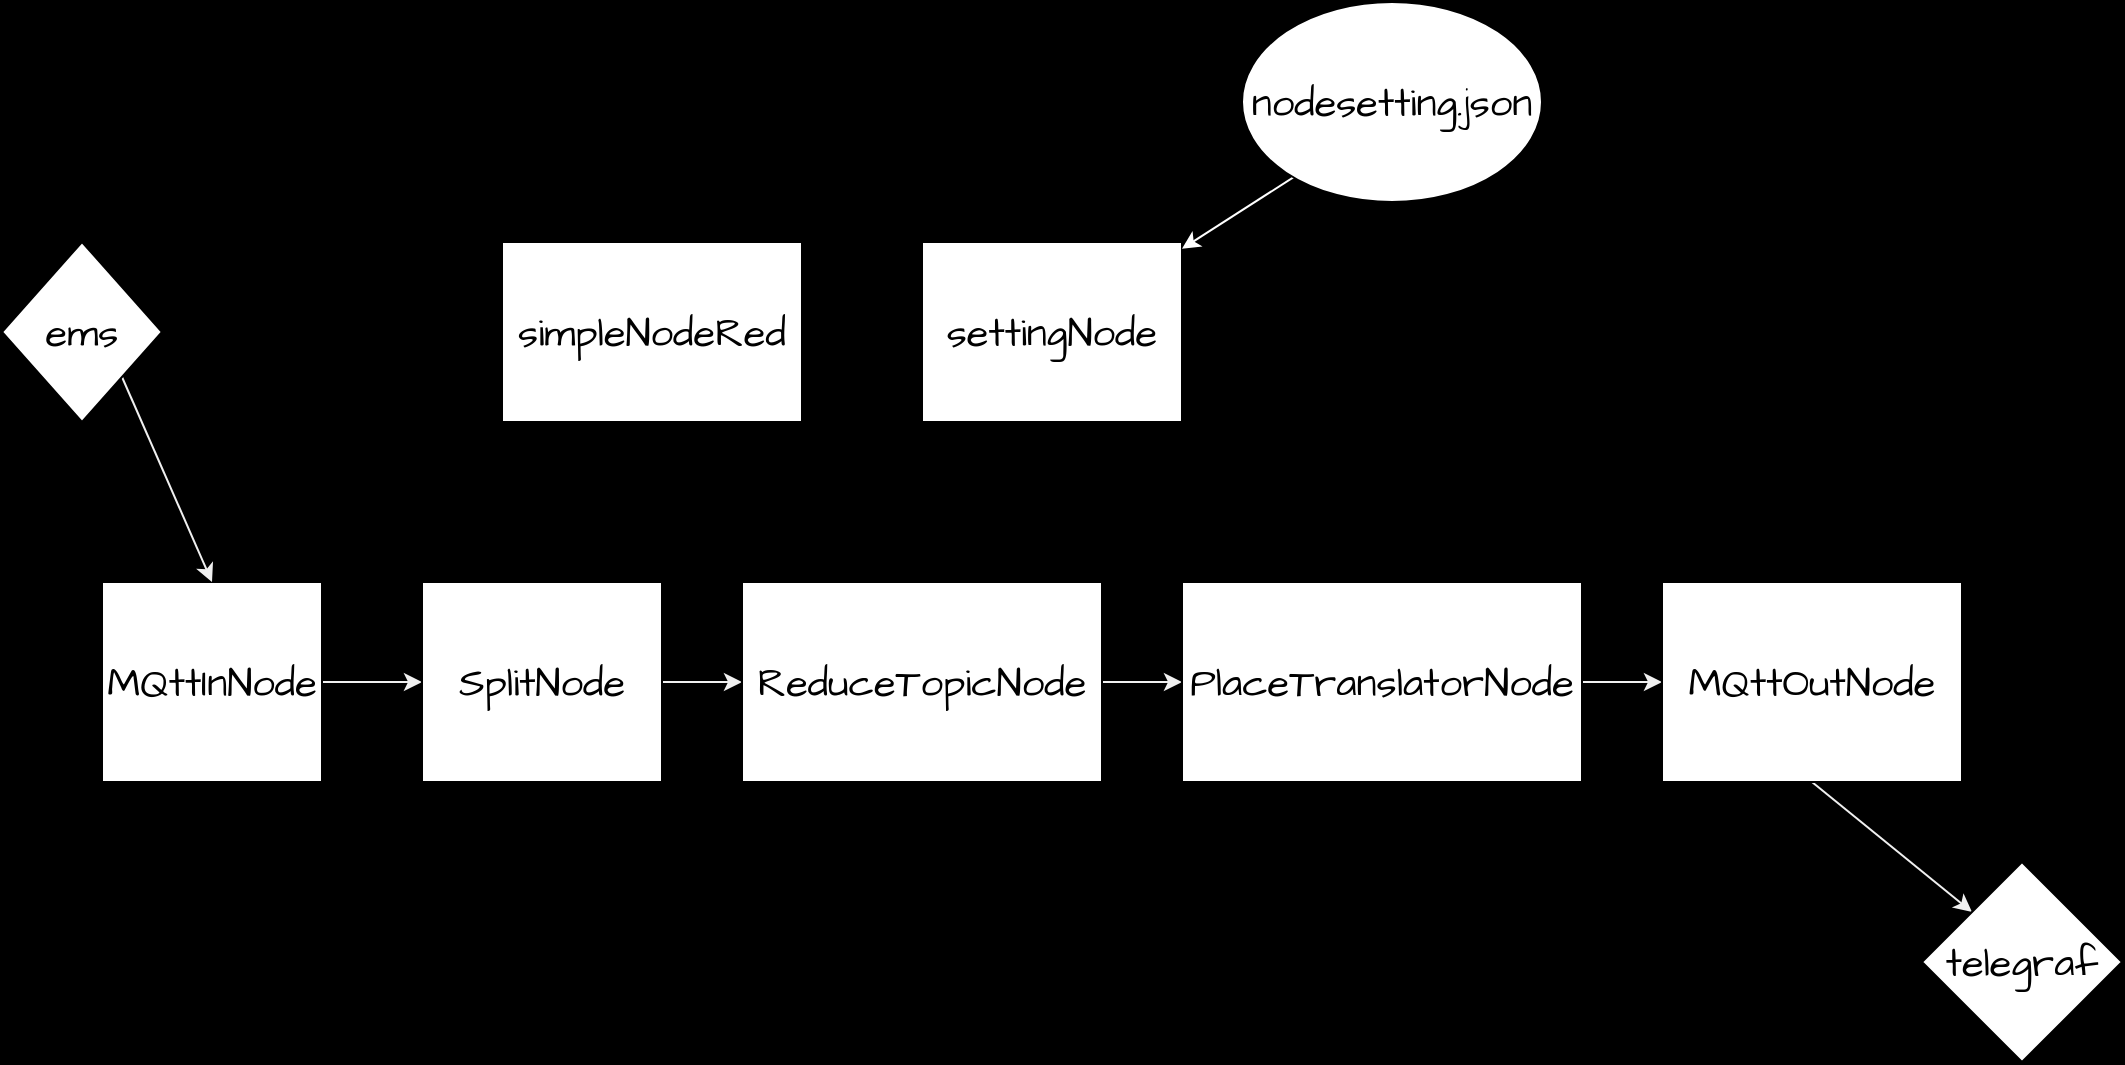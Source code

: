 <mxfile>
    <diagram id="ngtMqkxNbMfGEAZ89hnm" name="페이지-1">
        <mxGraphModel dx="2004" dy="2024" grid="1" gridSize="10" guides="1" tooltips="1" connect="1" arrows="1" fold="1" page="1" pageScale="1" pageWidth="827" pageHeight="1169" background="#000000" math="0" shadow="0">
            <root>
                <mxCell id="0"/>
                <mxCell id="1" parent="0"/>
                <mxCell id="22" value="" style="edgeStyle=none;hachureGap=4;html=1;fontFamily=Architects Daughter;fontSource=https%3A%2F%2Ffonts.googleapis.com%2Fcss%3Ffamily%3DArchitects%2BDaughter;fontSize=20;fontColor=default;rounded=0;strokeColor=#F0F0F0;" edge="1" parent="1" source="2" target="17">
                    <mxGeometry relative="1" as="geometry"/>
                </mxCell>
                <mxCell id="2" value="MQttInNode" style="whiteSpace=wrap;html=1;hachureGap=4;fontFamily=Architects Daughter;fontSource=https%3A%2F%2Ffonts.googleapis.com%2Fcss%3Ffamily%3DArchitects%2BDaughter;fontSize=20;rounded=0;" vertex="1" parent="1">
                    <mxGeometry x="-60" y="40" width="110" height="100" as="geometry"/>
                </mxCell>
                <mxCell id="11" value="&lt;p&gt;simpleNodeRed&lt;/p&gt;" style="whiteSpace=wrap;html=1;hachureGap=4;fontFamily=Architects Daughter;fontSource=https%3A%2F%2Ffonts.googleapis.com%2Fcss%3Ffamily%3DArchitects%2BDaughter;fontSize=20;rounded=0;" vertex="1" parent="1">
                    <mxGeometry x="140" y="-130" width="150" height="90" as="geometry"/>
                </mxCell>
                <mxCell id="12" value="settingNode" style="whiteSpace=wrap;html=1;hachureGap=4;fontFamily=Architects Daughter;fontSource=https%3A%2F%2Ffonts.googleapis.com%2Fcss%3Ffamily%3DArchitects%2BDaughter;fontSize=20;rounded=0;" vertex="1" parent="1">
                    <mxGeometry x="350" y="-130" width="130" height="90" as="geometry"/>
                </mxCell>
                <mxCell id="15" value="" style="edgeStyle=none;hachureGap=4;html=1;fontFamily=Architects Daughter;fontSource=https%3A%2F%2Ffonts.googleapis.com%2Fcss%3Ffamily%3DArchitects%2BDaughter;fontSize=20;fontColor=default;rounded=0;strokeColor=#FFFFFF;" edge="1" parent="1" target="12">
                    <mxGeometry relative="1" as="geometry">
                        <mxPoint x="540.684" y="-165.521" as="sourcePoint"/>
                    </mxGeometry>
                </mxCell>
                <mxCell id="14" value="nodesetting.json" style="ellipse;whiteSpace=wrap;html=1;hachureGap=4;strokeColor=default;fontFamily=Architects Daughter;fontSource=https%3A%2F%2Ffonts.googleapis.com%2Fcss%3Ffamily%3DArchitects%2BDaughter;fontSize=20;fontColor=default;fillColor=default;rounded=0;" vertex="1" parent="1">
                    <mxGeometry x="510" y="-250" width="150" height="100" as="geometry"/>
                </mxCell>
                <mxCell id="23" value="" style="edgeStyle=none;hachureGap=4;html=1;fontFamily=Architects Daughter;fontSource=https%3A%2F%2Ffonts.googleapis.com%2Fcss%3Ffamily%3DArchitects%2BDaughter;fontSize=20;fontColor=default;rounded=0;strokeColor=#F0F0F0;" edge="1" parent="1" source="17" target="19">
                    <mxGeometry relative="1" as="geometry"/>
                </mxCell>
                <mxCell id="17" value="SplitNode" style="whiteSpace=wrap;html=1;hachureGap=4;fontFamily=Architects Daughter;fontSource=https%3A%2F%2Ffonts.googleapis.com%2Fcss%3Ffamily%3DArchitects%2BDaughter;fontSize=20;rounded=0;" vertex="1" parent="1">
                    <mxGeometry x="100" y="40" width="120" height="100" as="geometry"/>
                </mxCell>
                <mxCell id="24" value="" style="edgeStyle=none;hachureGap=4;html=1;fontFamily=Architects Daughter;fontSource=https%3A%2F%2Ffonts.googleapis.com%2Fcss%3Ffamily%3DArchitects%2BDaughter;fontSize=20;fontColor=default;rounded=0;strokeColor=#F0F0F0;" edge="1" parent="1" source="19" target="20">
                    <mxGeometry relative="1" as="geometry"/>
                </mxCell>
                <mxCell id="19" value="ReduceTopicNode" style="whiteSpace=wrap;html=1;hachureGap=4;fontFamily=Architects Daughter;fontSource=https%3A%2F%2Ffonts.googleapis.com%2Fcss%3Ffamily%3DArchitects%2BDaughter;fontSize=20;rounded=0;" vertex="1" parent="1">
                    <mxGeometry x="260" y="40" width="180" height="100" as="geometry"/>
                </mxCell>
                <mxCell id="25" value="" style="edgeStyle=none;hachureGap=4;html=1;fontFamily=Architects Daughter;fontSource=https%3A%2F%2Ffonts.googleapis.com%2Fcss%3Ffamily%3DArchitects%2BDaughter;fontSize=20;fontColor=default;fillColor=#e1d5e7;strokeColor=#F0F0F0;rounded=0;" edge="1" parent="1" source="20" target="21">
                    <mxGeometry relative="1" as="geometry"/>
                </mxCell>
                <mxCell id="20" value="PlaceTranslatorNode" style="whiteSpace=wrap;html=1;hachureGap=4;fontFamily=Architects Daughter;fontSource=https%3A%2F%2Ffonts.googleapis.com%2Fcss%3Ffamily%3DArchitects%2BDaughter;fontSize=20;rounded=0;" vertex="1" parent="1">
                    <mxGeometry x="480" y="40" width="200" height="100" as="geometry"/>
                </mxCell>
                <mxCell id="30" style="edgeStyle=none;hachureGap=4;html=1;exitX=0.5;exitY=1;exitDx=0;exitDy=0;entryX=0;entryY=0;entryDx=0;entryDy=0;fontFamily=Architects Daughter;fontSource=https%3A%2F%2Ffonts.googleapis.com%2Fcss%3Ffamily%3DArchitects%2BDaughter;fontSize=20;fontColor=default;rounded=0;strokeColor=#F0F0F0;" edge="1" parent="1" source="21" target="28">
                    <mxGeometry relative="1" as="geometry"/>
                </mxCell>
                <mxCell id="21" value="MQttOutNode" style="whiteSpace=wrap;html=1;hachureGap=4;fontFamily=Architects Daughter;fontSource=https%3A%2F%2Ffonts.googleapis.com%2Fcss%3Ffamily%3DArchitects%2BDaughter;fontSize=20;rounded=0;" vertex="1" parent="1">
                    <mxGeometry x="720" y="40" width="150" height="100" as="geometry"/>
                </mxCell>
                <mxCell id="48" style="edgeStyle=none;hachureGap=4;html=1;exitX=1;exitY=1;exitDx=0;exitDy=0;entryX=0.5;entryY=0;entryDx=0;entryDy=0;fontFamily=Architects Daughter;fontSource=https%3A%2F%2Ffonts.googleapis.com%2Fcss%3Ffamily%3DArchitects%2BDaughter;fontSize=20;fontColor=default;rounded=0;strokeColor=#F0F0F0;" edge="1" parent="1" source="26" target="2">
                    <mxGeometry relative="1" as="geometry"/>
                </mxCell>
                <mxCell id="26" value="ems" style="rhombus;whiteSpace=wrap;html=1;hachureGap=4;strokeColor=default;fontFamily=Architects Daughter;fontSource=https%3A%2F%2Ffonts.googleapis.com%2Fcss%3Ffamily%3DArchitects%2BDaughter;fontSize=20;fontColor=default;fillColor=default;rounded=0;" vertex="1" parent="1">
                    <mxGeometry x="-110" y="-130" width="80" height="90" as="geometry"/>
                </mxCell>
                <mxCell id="28" value="telegraf" style="rhombus;whiteSpace=wrap;html=1;hachureGap=4;strokeColor=default;fontFamily=Architects Daughter;fontSource=https%3A%2F%2Ffonts.googleapis.com%2Fcss%3Ffamily%3DArchitects%2BDaughter;fontSize=20;fontColor=default;fillColor=default;rounded=0;" vertex="1" parent="1">
                    <mxGeometry x="850" y="180" width="100" height="100" as="geometry"/>
                </mxCell>
            </root>
        </mxGraphModel>
    </diagram>
</mxfile>